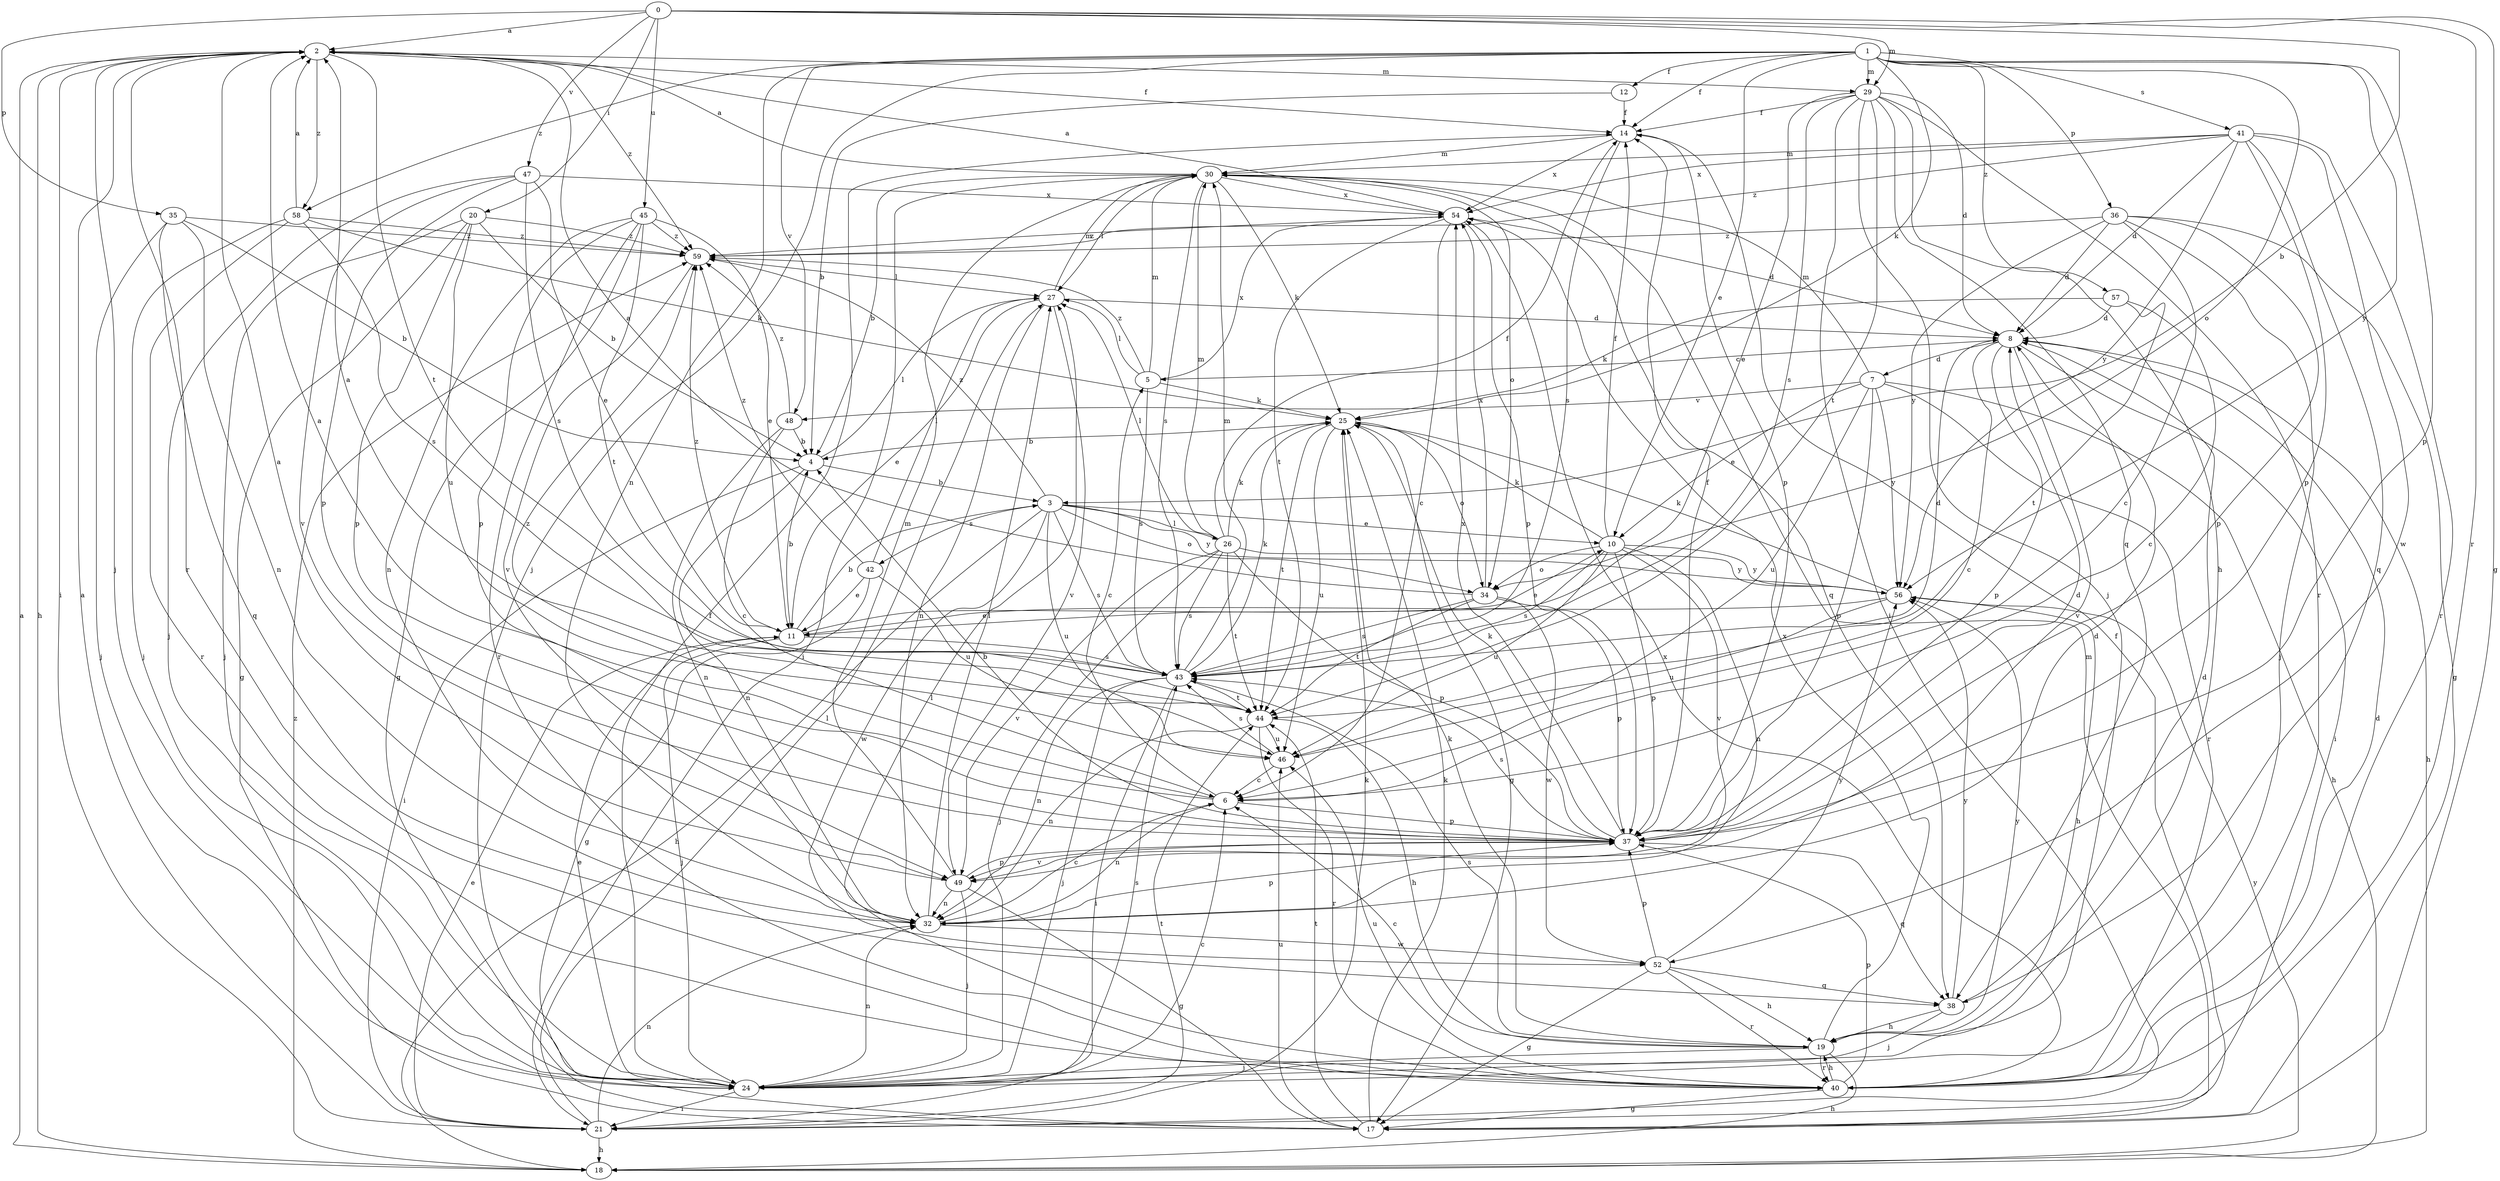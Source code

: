 strict digraph  {
0;
1;
2;
3;
4;
5;
6;
7;
8;
10;
11;
12;
14;
17;
18;
19;
20;
21;
24;
25;
26;
27;
29;
30;
32;
34;
35;
36;
37;
38;
40;
41;
42;
43;
44;
45;
46;
47;
48;
49;
52;
54;
56;
57;
58;
59;
0 -> 2  [label=a];
0 -> 3  [label=b];
0 -> 17  [label=g];
0 -> 20  [label=i];
0 -> 29  [label=m];
0 -> 35  [label=p];
0 -> 40  [label=r];
0 -> 45  [label=u];
0 -> 47  [label=v];
1 -> 10  [label=e];
1 -> 12  [label=f];
1 -> 14  [label=f];
1 -> 24  [label=j];
1 -> 25  [label=k];
1 -> 29  [label=m];
1 -> 32  [label=n];
1 -> 34  [label=o];
1 -> 36  [label=p];
1 -> 37  [label=p];
1 -> 41  [label=s];
1 -> 48  [label=v];
1 -> 56  [label=y];
1 -> 57  [label=z];
1 -> 58  [label=z];
2 -> 14  [label=f];
2 -> 18  [label=h];
2 -> 21  [label=i];
2 -> 24  [label=j];
2 -> 29  [label=m];
2 -> 40  [label=r];
2 -> 44  [label=t];
2 -> 58  [label=z];
2 -> 59  [label=z];
3 -> 10  [label=e];
3 -> 18  [label=h];
3 -> 26  [label=l];
3 -> 34  [label=o];
3 -> 42  [label=s];
3 -> 43  [label=s];
3 -> 46  [label=u];
3 -> 52  [label=w];
3 -> 56  [label=y];
3 -> 59  [label=z];
4 -> 3  [label=b];
4 -> 21  [label=i];
4 -> 27  [label=l];
4 -> 32  [label=n];
5 -> 25  [label=k];
5 -> 27  [label=l];
5 -> 30  [label=m];
5 -> 43  [label=s];
5 -> 54  [label=x];
5 -> 59  [label=z];
6 -> 2  [label=a];
6 -> 5  [label=c];
6 -> 32  [label=n];
6 -> 37  [label=p];
6 -> 59  [label=z];
7 -> 10  [label=e];
7 -> 18  [label=h];
7 -> 30  [label=m];
7 -> 37  [label=p];
7 -> 40  [label=r];
7 -> 46  [label=u];
7 -> 48  [label=v];
7 -> 56  [label=y];
8 -> 5  [label=c];
8 -> 6  [label=c];
8 -> 7  [label=d];
8 -> 18  [label=h];
8 -> 21  [label=i];
8 -> 37  [label=p];
8 -> 49  [label=v];
10 -> 14  [label=f];
10 -> 25  [label=k];
10 -> 32  [label=n];
10 -> 34  [label=o];
10 -> 37  [label=p];
10 -> 43  [label=s];
10 -> 46  [label=u];
10 -> 49  [label=v];
10 -> 56  [label=y];
11 -> 3  [label=b];
11 -> 4  [label=b];
11 -> 10  [label=e];
11 -> 24  [label=j];
11 -> 43  [label=s];
11 -> 59  [label=z];
12 -> 4  [label=b];
12 -> 14  [label=f];
14 -> 30  [label=m];
14 -> 37  [label=p];
14 -> 43  [label=s];
14 -> 54  [label=x];
17 -> 14  [label=f];
17 -> 25  [label=k];
17 -> 30  [label=m];
17 -> 44  [label=t];
17 -> 46  [label=u];
18 -> 2  [label=a];
18 -> 56  [label=y];
18 -> 59  [label=z];
19 -> 6  [label=c];
19 -> 18  [label=h];
19 -> 24  [label=j];
19 -> 25  [label=k];
19 -> 40  [label=r];
19 -> 43  [label=s];
19 -> 54  [label=x];
19 -> 56  [label=y];
20 -> 4  [label=b];
20 -> 17  [label=g];
20 -> 24  [label=j];
20 -> 37  [label=p];
20 -> 46  [label=u];
20 -> 59  [label=z];
21 -> 2  [label=a];
21 -> 11  [label=e];
21 -> 18  [label=h];
21 -> 25  [label=k];
21 -> 27  [label=l];
21 -> 32  [label=n];
21 -> 44  [label=t];
24 -> 6  [label=c];
24 -> 11  [label=e];
24 -> 14  [label=f];
24 -> 21  [label=i];
24 -> 32  [label=n];
24 -> 43  [label=s];
25 -> 4  [label=b];
25 -> 17  [label=g];
25 -> 34  [label=o];
25 -> 44  [label=t];
25 -> 46  [label=u];
26 -> 14  [label=f];
26 -> 24  [label=j];
26 -> 25  [label=k];
26 -> 27  [label=l];
26 -> 30  [label=m];
26 -> 37  [label=p];
26 -> 43  [label=s];
26 -> 44  [label=t];
26 -> 49  [label=v];
26 -> 56  [label=y];
27 -> 8  [label=d];
27 -> 11  [label=e];
27 -> 30  [label=m];
27 -> 32  [label=n];
27 -> 49  [label=v];
29 -> 8  [label=d];
29 -> 11  [label=e];
29 -> 14  [label=f];
29 -> 19  [label=h];
29 -> 21  [label=i];
29 -> 24  [label=j];
29 -> 38  [label=q];
29 -> 40  [label=r];
29 -> 43  [label=s];
29 -> 44  [label=t];
30 -> 2  [label=a];
30 -> 4  [label=b];
30 -> 21  [label=i];
30 -> 25  [label=k];
30 -> 27  [label=l];
30 -> 34  [label=o];
30 -> 38  [label=q];
30 -> 43  [label=s];
30 -> 54  [label=x];
32 -> 6  [label=c];
32 -> 8  [label=d];
32 -> 27  [label=l];
32 -> 37  [label=p];
32 -> 52  [label=w];
34 -> 2  [label=a];
34 -> 37  [label=p];
34 -> 43  [label=s];
34 -> 44  [label=t];
34 -> 52  [label=w];
34 -> 54  [label=x];
35 -> 4  [label=b];
35 -> 24  [label=j];
35 -> 32  [label=n];
35 -> 38  [label=q];
35 -> 59  [label=z];
36 -> 6  [label=c];
36 -> 8  [label=d];
36 -> 17  [label=g];
36 -> 24  [label=j];
36 -> 37  [label=p];
36 -> 56  [label=y];
36 -> 59  [label=z];
37 -> 4  [label=b];
37 -> 8  [label=d];
37 -> 14  [label=f];
37 -> 25  [label=k];
37 -> 38  [label=q];
37 -> 43  [label=s];
37 -> 49  [label=v];
37 -> 54  [label=x];
38 -> 8  [label=d];
38 -> 19  [label=h];
38 -> 24  [label=j];
38 -> 56  [label=y];
40 -> 8  [label=d];
40 -> 17  [label=g];
40 -> 19  [label=h];
40 -> 27  [label=l];
40 -> 37  [label=p];
40 -> 46  [label=u];
40 -> 54  [label=x];
41 -> 8  [label=d];
41 -> 30  [label=m];
41 -> 37  [label=p];
41 -> 38  [label=q];
41 -> 40  [label=r];
41 -> 52  [label=w];
41 -> 54  [label=x];
41 -> 56  [label=y];
41 -> 59  [label=z];
42 -> 11  [label=e];
42 -> 17  [label=g];
42 -> 27  [label=l];
42 -> 46  [label=u];
42 -> 59  [label=z];
43 -> 8  [label=d];
43 -> 21  [label=i];
43 -> 24  [label=j];
43 -> 25  [label=k];
43 -> 30  [label=m];
43 -> 32  [label=n];
43 -> 44  [label=t];
44 -> 2  [label=a];
44 -> 19  [label=h];
44 -> 32  [label=n];
44 -> 40  [label=r];
44 -> 46  [label=u];
45 -> 11  [label=e];
45 -> 17  [label=g];
45 -> 32  [label=n];
45 -> 37  [label=p];
45 -> 40  [label=r];
45 -> 44  [label=t];
45 -> 59  [label=z];
46 -> 6  [label=c];
46 -> 43  [label=s];
47 -> 11  [label=e];
47 -> 24  [label=j];
47 -> 37  [label=p];
47 -> 43  [label=s];
47 -> 49  [label=v];
47 -> 54  [label=x];
48 -> 4  [label=b];
48 -> 6  [label=c];
48 -> 32  [label=n];
48 -> 59  [label=z];
49 -> 2  [label=a];
49 -> 17  [label=g];
49 -> 24  [label=j];
49 -> 30  [label=m];
49 -> 32  [label=n];
49 -> 37  [label=p];
52 -> 17  [label=g];
52 -> 19  [label=h];
52 -> 37  [label=p];
52 -> 38  [label=q];
52 -> 40  [label=r];
52 -> 56  [label=y];
54 -> 2  [label=a];
54 -> 6  [label=c];
54 -> 8  [label=d];
54 -> 37  [label=p];
54 -> 44  [label=t];
54 -> 59  [label=z];
56 -> 11  [label=e];
56 -> 19  [label=h];
56 -> 25  [label=k];
56 -> 46  [label=u];
57 -> 6  [label=c];
57 -> 8  [label=d];
57 -> 25  [label=k];
57 -> 44  [label=t];
58 -> 2  [label=a];
58 -> 24  [label=j];
58 -> 25  [label=k];
58 -> 40  [label=r];
58 -> 43  [label=s];
58 -> 59  [label=z];
59 -> 27  [label=l];
59 -> 49  [label=v];
}
